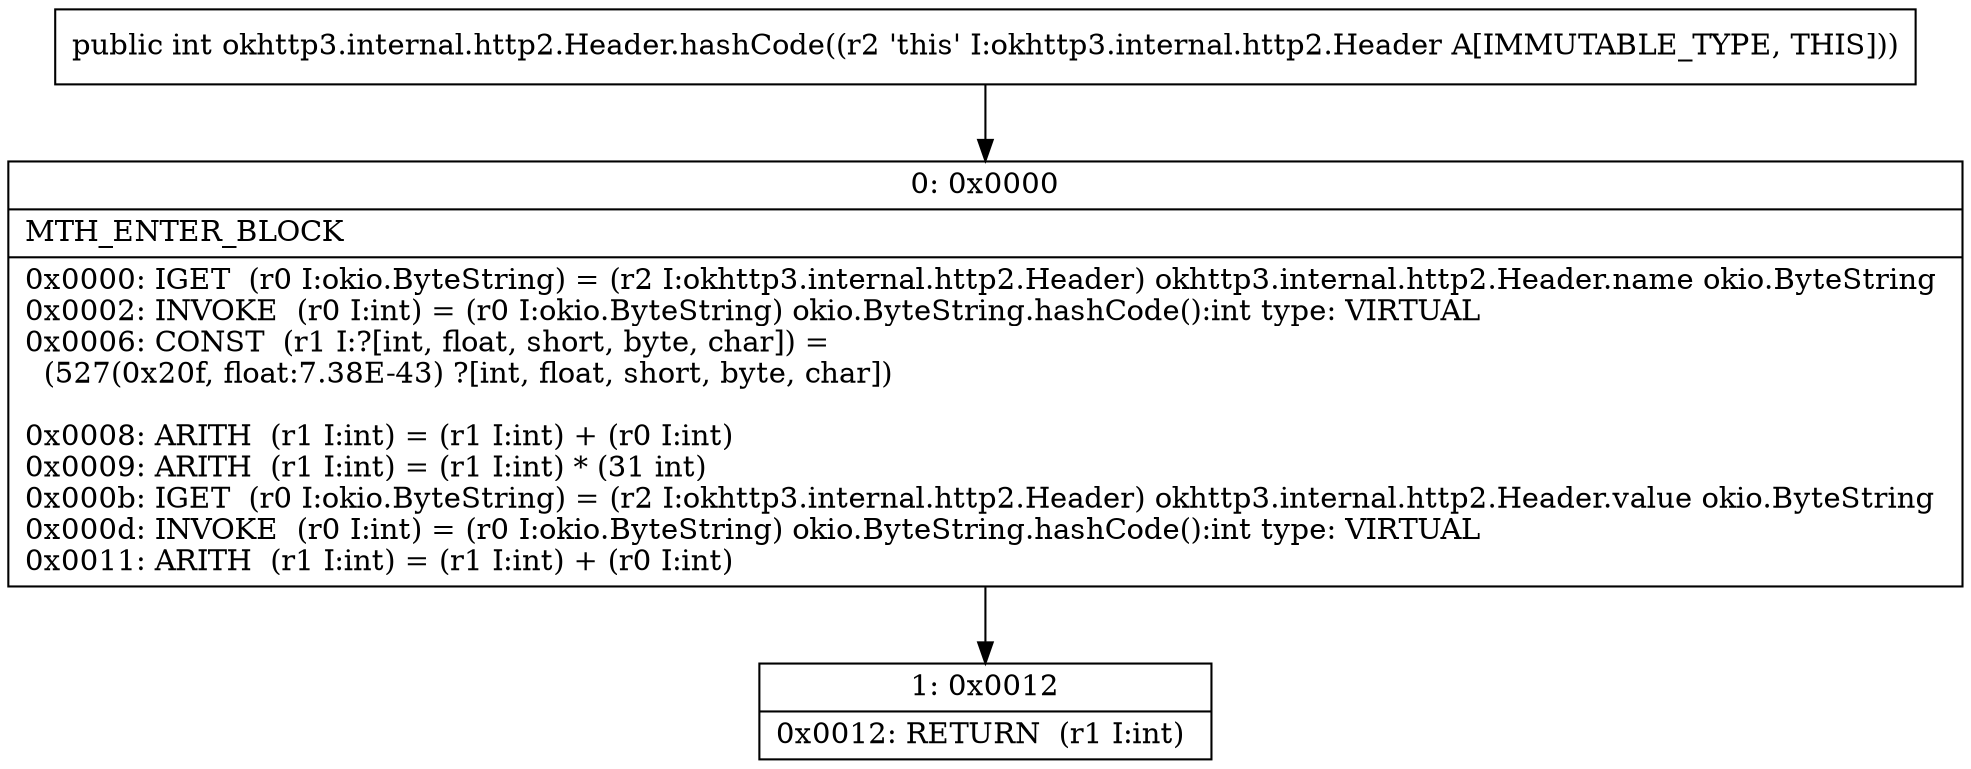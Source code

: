 digraph "CFG forokhttp3.internal.http2.Header.hashCode()I" {
Node_0 [shape=record,label="{0\:\ 0x0000|MTH_ENTER_BLOCK\l|0x0000: IGET  (r0 I:okio.ByteString) = (r2 I:okhttp3.internal.http2.Header) okhttp3.internal.http2.Header.name okio.ByteString \l0x0002: INVOKE  (r0 I:int) = (r0 I:okio.ByteString) okio.ByteString.hashCode():int type: VIRTUAL \l0x0006: CONST  (r1 I:?[int, float, short, byte, char]) = \l  (527(0x20f, float:7.38E\-43) ?[int, float, short, byte, char])\l \l0x0008: ARITH  (r1 I:int) = (r1 I:int) + (r0 I:int) \l0x0009: ARITH  (r1 I:int) = (r1 I:int) * (31 int) \l0x000b: IGET  (r0 I:okio.ByteString) = (r2 I:okhttp3.internal.http2.Header) okhttp3.internal.http2.Header.value okio.ByteString \l0x000d: INVOKE  (r0 I:int) = (r0 I:okio.ByteString) okio.ByteString.hashCode():int type: VIRTUAL \l0x0011: ARITH  (r1 I:int) = (r1 I:int) + (r0 I:int) \l}"];
Node_1 [shape=record,label="{1\:\ 0x0012|0x0012: RETURN  (r1 I:int) \l}"];
MethodNode[shape=record,label="{public int okhttp3.internal.http2.Header.hashCode((r2 'this' I:okhttp3.internal.http2.Header A[IMMUTABLE_TYPE, THIS])) }"];
MethodNode -> Node_0;
Node_0 -> Node_1;
}

